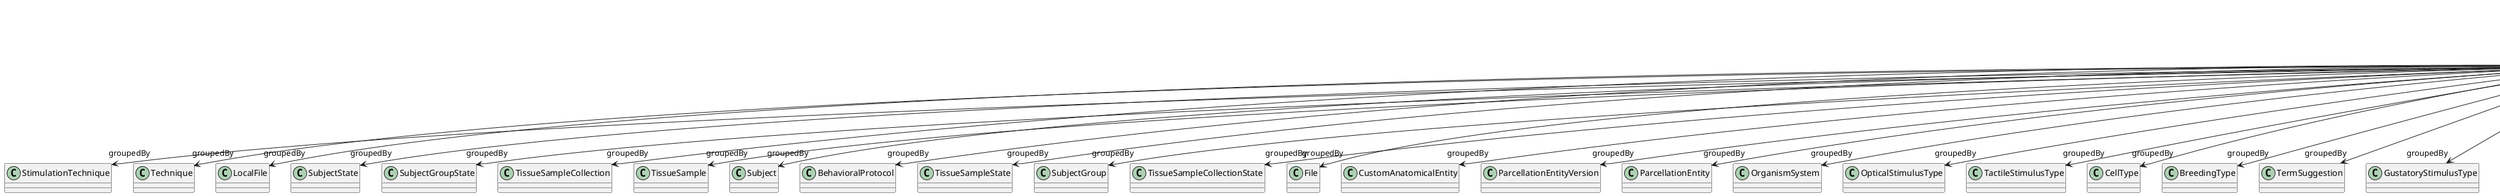 @startuml
class FileBundle {
+contentDescription
+groupedBy
+format
+groupingType
+hash
+isPartOf
+name
+storageSize

}
FileBundle -d-> "groupedBy" StimulationTechnique
FileBundle -d-> "groupedBy" Technique
FileBundle -d-> "groupedBy" LocalFile
FileBundle -d-> "groupedBy" SubjectState
FileBundle -d-> "groupedBy" SubjectGroupState
FileBundle -d-> "groupedBy" TissueSampleCollection
FileBundle -d-> "groupedBy" TissueSample
FileBundle -d-> "groupedBy" Subject
FileBundle -d-> "groupedBy" BehavioralProtocol
FileBundle -d-> "groupedBy" TissueSampleState
FileBundle -d-> "groupedBy" SubjectGroup
FileBundle -d-> "groupedBy" TissueSampleCollectionState
FileBundle -d-> "groupedBy" FileBundle
FileBundle -d-> "groupedBy" File
FileBundle -d-> "groupedBy" CustomAnatomicalEntity
FileBundle -d-> "groupedBy" ParcellationEntityVersion
FileBundle -d-> "groupedBy" ParcellationEntity
FileBundle -d-> "groupedBy" OrganismSystem
FileBundle -d-> "groupedBy" OpticalStimulusType
FileBundle -d-> "groupedBy" TactileStimulusType
FileBundle -d-> "groupedBy" CellType
FileBundle -d-> "groupedBy" BreedingType
FileBundle -d-> "groupedBy" TermSuggestion
FileBundle -d-> "groupedBy" GustatoryStimulusType
FileBundle -d-> "groupedBy" UBERONParcellation
FileBundle -d-> "groupedBy" OrganismSubstance
FileBundle -d-> "groupedBy" OlfactoryStimulusType
FileBundle -d-> "groupedBy" Species
FileBundle -d-> "groupedBy" ElectricalStimulusType
FileBundle -d-> "groupedBy" Handedness
FileBundle -d-> "groupedBy" DiseaseModel
FileBundle -d-> "groupedBy" BiologicalSex
FileBundle -d-> "groupedBy" GeneticStrainType
FileBundle -d-> "groupedBy" MolecularEntity
FileBundle -d-> "groupedBy" CellCultureType
FileBundle -d-> "groupedBy" VisualStimulusType
FileBundle -d-> "groupedBy" Disease
FileBundle -d-> "groupedBy" AuditoryStimulusType
FileBundle -d-> "groupedBy" BiologicalOrder
FileBundle -d-> "groupedBy" Organ
FileBundle -d-> "groupedBy" SubcellularEntity
FileBundle -d-> "groupedBy" CustomCoordinateSpace
FileBundle -d-> "groupedBy" CommonCoordinateSpace
FileBundle -d-> "groupedBy" CommonCoordinateSpaceVersion
FileBundle -d-> "format" ContentType
FileBundle -d-> "groupingType" FileBundleGrouping
FileBundle -d-> "hash" Hash
FileBundle -d-> "isPartOf" FileBundle
FileBundle -d-> "isPartOf" FileRepository
FileBundle -d-> "storageSize" QuantitativeValue

@enduml